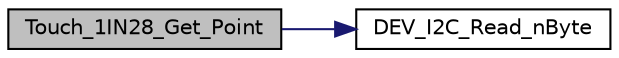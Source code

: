 digraph "Touch_1IN28_Get_Point"
{
 // LATEX_PDF_SIZE
  bgcolor="transparent";
  edge [fontname="Helvetica",fontsize="10",labelfontname="Helvetica",labelfontsize="10"];
  node [fontname="Helvetica",fontsize="10",shape=record];
  rankdir="LR";
  Node1 [label="Touch_1IN28_Get_Point",height=0.2,width=0.4,color="black", fillcolor="grey75", style="filled", fontcolor="black",tooltip="function : Get the corresponding point coordinates 获取对应的点坐标 parameter:"];
  Node1 -> Node2 [color="midnightblue",fontsize="10",style="solid",fontname="Helvetica"];
  Node2 [label="DEV_I2C_Read_nByte",height=0.2,width=0.4,color="black",URL="$DEV__Config_8c.html#aded56beffcae634753e6f09934a7677a",tooltip=" "];
}
